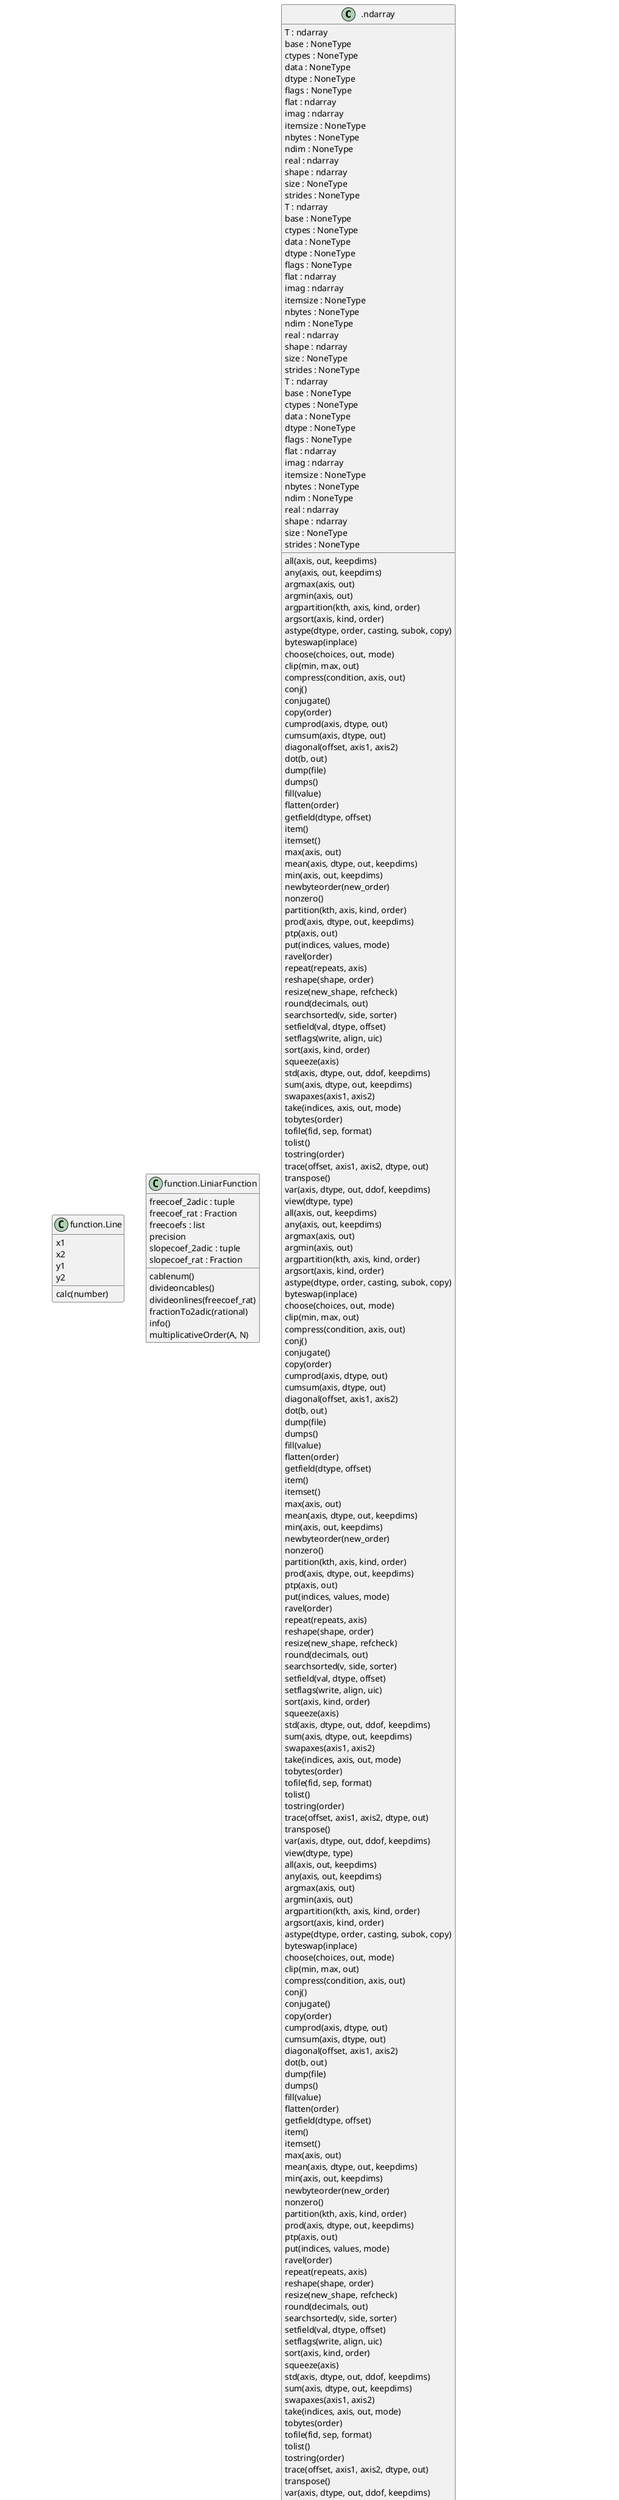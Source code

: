 @startuml classes
set namespaceSeparator none
class ".ndarray" as .ndarray {
  T : ndarray
  base : NoneType
  ctypes : NoneType
  data : NoneType
  dtype : NoneType
  flags : NoneType
  flat : ndarray
  imag : ndarray
  itemsize : NoneType
  nbytes : NoneType
  ndim : NoneType
  real : ndarray
  shape : ndarray
  size : NoneType
  strides : NoneType
  all(axis, out, keepdims)
  any(axis, out, keepdims)
  argmax(axis, out)
  argmin(axis, out)
  argpartition(kth, axis, kind, order)
  argsort(axis, kind, order)
  astype(dtype, order, casting, subok, copy)
  byteswap(inplace)
  choose(choices, out, mode)
  clip(min, max, out)
  compress(condition, axis, out)
  conj()
  conjugate()
  copy(order)
  cumprod(axis, dtype, out)
  cumsum(axis, dtype, out)
  diagonal(offset, axis1, axis2)
  dot(b, out)
  dump(file)
  dumps()
  fill(value)
  flatten(order)
  getfield(dtype, offset)
  item()
  itemset()
  max(axis, out)
  mean(axis, dtype, out, keepdims)
  min(axis, out, keepdims)
  newbyteorder(new_order)
  nonzero()
  partition(kth, axis, kind, order)
  prod(axis, dtype, out, keepdims)
  ptp(axis, out)
  put(indices, values, mode)
  ravel(order)
  repeat(repeats, axis)
  reshape(shape, order)
  resize(new_shape, refcheck)
  round(decimals, out)
  searchsorted(v, side, sorter)
  setfield(val, dtype, offset)
  setflags(write, align, uic)
  sort(axis, kind, order)
  squeeze(axis)
  std(axis, dtype, out, ddof, keepdims)
  sum(axis, dtype, out, keepdims)
  swapaxes(axis1, axis2)
  take(indices, axis, out, mode)
  tobytes(order)
  tofile(fid, sep, format)
  tolist()
  tostring(order)
  trace(offset, axis1, axis2, dtype, out)
  transpose()
  var(axis, dtype, out, ddof, keepdims)
  view(dtype, type)
}
class ".ndarray" as .ndarray {
  T : ndarray
  base : NoneType
  ctypes : NoneType
  data : NoneType
  dtype : NoneType
  flags : NoneType
  flat : ndarray
  imag : ndarray
  itemsize : NoneType
  nbytes : NoneType
  ndim : NoneType
  real : ndarray
  shape : ndarray
  size : NoneType
  strides : NoneType
  all(axis, out, keepdims)
  any(axis, out, keepdims)
  argmax(axis, out)
  argmin(axis, out)
  argpartition(kth, axis, kind, order)
  argsort(axis, kind, order)
  astype(dtype, order, casting, subok, copy)
  byteswap(inplace)
  choose(choices, out, mode)
  clip(min, max, out)
  compress(condition, axis, out)
  conj()
  conjugate()
  copy(order)
  cumprod(axis, dtype, out)
  cumsum(axis, dtype, out)
  diagonal(offset, axis1, axis2)
  dot(b, out)
  dump(file)
  dumps()
  fill(value)
  flatten(order)
  getfield(dtype, offset)
  item()
  itemset()
  max(axis, out)
  mean(axis, dtype, out, keepdims)
  min(axis, out, keepdims)
  newbyteorder(new_order)
  nonzero()
  partition(kth, axis, kind, order)
  prod(axis, dtype, out, keepdims)
  ptp(axis, out)
  put(indices, values, mode)
  ravel(order)
  repeat(repeats, axis)
  reshape(shape, order)
  resize(new_shape, refcheck)
  round(decimals, out)
  searchsorted(v, side, sorter)
  setfield(val, dtype, offset)
  setflags(write, align, uic)
  sort(axis, kind, order)
  squeeze(axis)
  std(axis, dtype, out, ddof, keepdims)
  sum(axis, dtype, out, keepdims)
  swapaxes(axis1, axis2)
  take(indices, axis, out, mode)
  tobytes(order)
  tofile(fid, sep, format)
  tolist()
  tostring(order)
  trace(offset, axis1, axis2, dtype, out)
  transpose()
  var(axis, dtype, out, ddof, keepdims)
  view(dtype, type)
}
class ".ndarray" as .ndarray {
  T : ndarray
  base : NoneType
  ctypes : NoneType
  data : NoneType
  dtype : NoneType
  flags : NoneType
  flat : ndarray
  imag : ndarray
  itemsize : NoneType
  nbytes : NoneType
  ndim : NoneType
  real : ndarray
  shape : ndarray
  size : NoneType
  strides : NoneType
  all(axis, out, keepdims)
  any(axis, out, keepdims)
  argmax(axis, out)
  argmin(axis, out)
  argpartition(kth, axis, kind, order)
  argsort(axis, kind, order)
  astype(dtype, order, casting, subok, copy)
  byteswap(inplace)
  choose(choices, out, mode)
  clip(min, max, out)
  compress(condition, axis, out)
  conj()
  conjugate()
  copy(order)
  cumprod(axis, dtype, out)
  cumsum(axis, dtype, out)
  diagonal(offset, axis1, axis2)
  dot(b, out)
  dump(file)
  dumps()
  fill(value)
  flatten(order)
  getfield(dtype, offset)
  item()
  itemset()
  max(axis, out)
  mean(axis, dtype, out, keepdims)
  min(axis, out, keepdims)
  newbyteorder(new_order)
  nonzero()
  partition(kth, axis, kind, order)
  prod(axis, dtype, out, keepdims)
  ptp(axis, out)
  put(indices, values, mode)
  ravel(order)
  repeat(repeats, axis)
  reshape(shape, order)
  resize(new_shape, refcheck)
  round(decimals, out)
  searchsorted(v, side, sorter)
  setfield(val, dtype, offset)
  setflags(write, align, uic)
  sort(axis, kind, order)
  squeeze(axis)
  std(axis, dtype, out, ddof, keepdims)
  sum(axis, dtype, out, keepdims)
  swapaxes(axis1, axis2)
  take(indices, axis, out, mode)
  tobytes(order)
  tofile(fid, sep, format)
  tolist()
  tostring(order)
  trace(offset, axis1, axis2, dtype, out)
  transpose()
  var(axis, dtype, out, ddof, keepdims)
  view(dtype, type)
}
class "function.Line" as function.LiniarFunction.Line {
  x1
  x2
  y1
  y2
  calc(number)
}
class "function.LiniarFunction" as function.LiniarFunction {
  freecoef_2adic : tuple
  freecoef_rat : Fraction
  freecoefs : list
  precision
  slopecoef_2adic : tuple
  slopecoef_rat : Fraction
  cablenum()
  divideoncables()
  divideonlines(freecoef_rat)
  fractionTo2adic(rational)
  info()
  multiplicativeOrder(A, N)
}
class "graph.Graph" as graph.Graph {
  lp : NoneType
  major_radius
  minor_radius
  plot_limits : list
  plots_generator
  plotter : NoneType
  x_axe
  y_axe
  z_axe
  close()
  drawcable(cable, color)
  drawcables(cables, colors)
  drawlineplot(cables, colors, comments, functitle)
  drawtorus(precision, plotter)
  generatecolors(number)
  setplotsnum(number)
}
class "mainwindow.MainWindow" as mainwindow.MainWindow {
  container
  graph
  addfunction()
  close()
  draw(functionWidget, precision)
  drawclick()
  onquit()
}
class "widgets.FunctionWidget" as widgets.FunctionWidget {
  small : dict
  widgetParams : tuple
  getinput()
  getname()
  set_functioninfo(info)
  setposition(start_x, start_y)
  setsize(height, label_width, input_width)
}
class "widgets.WidgetsContainer" as widgets.WidgetsContainer {
  Widgets : list
  container
  itemargs : tuple
  iteminitfunc
  addItem()
  setItemArgs()
  setItemInit(initfunc)
  showwidget()
}
.ndarray --* graph.Graph : y_axe
.ndarray --* graph.Graph : z_axe
.ndarray --* graph.Graph : x_axe
graph.Graph --* mainwindow.MainWindow : graph
widgets.WidgetsContainer --* mainwindow.MainWindow : container
@enduml

